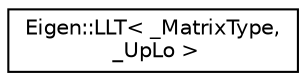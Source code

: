 digraph "Graphical Class Hierarchy"
{
  edge [fontname="Helvetica",fontsize="10",labelfontname="Helvetica",labelfontsize="10"];
  node [fontname="Helvetica",fontsize="10",shape=record];
  rankdir="LR";
  Node1 [label="Eigen::LLT\< _MatrixType,\l _UpLo \>",height=0.2,width=0.4,color="black", fillcolor="white", style="filled",URL="$class_eigen_1_1_l_l_t.html",tooltip="Standard Cholesky decomposition (LL^T) of a matrix and associated features. "];
}
